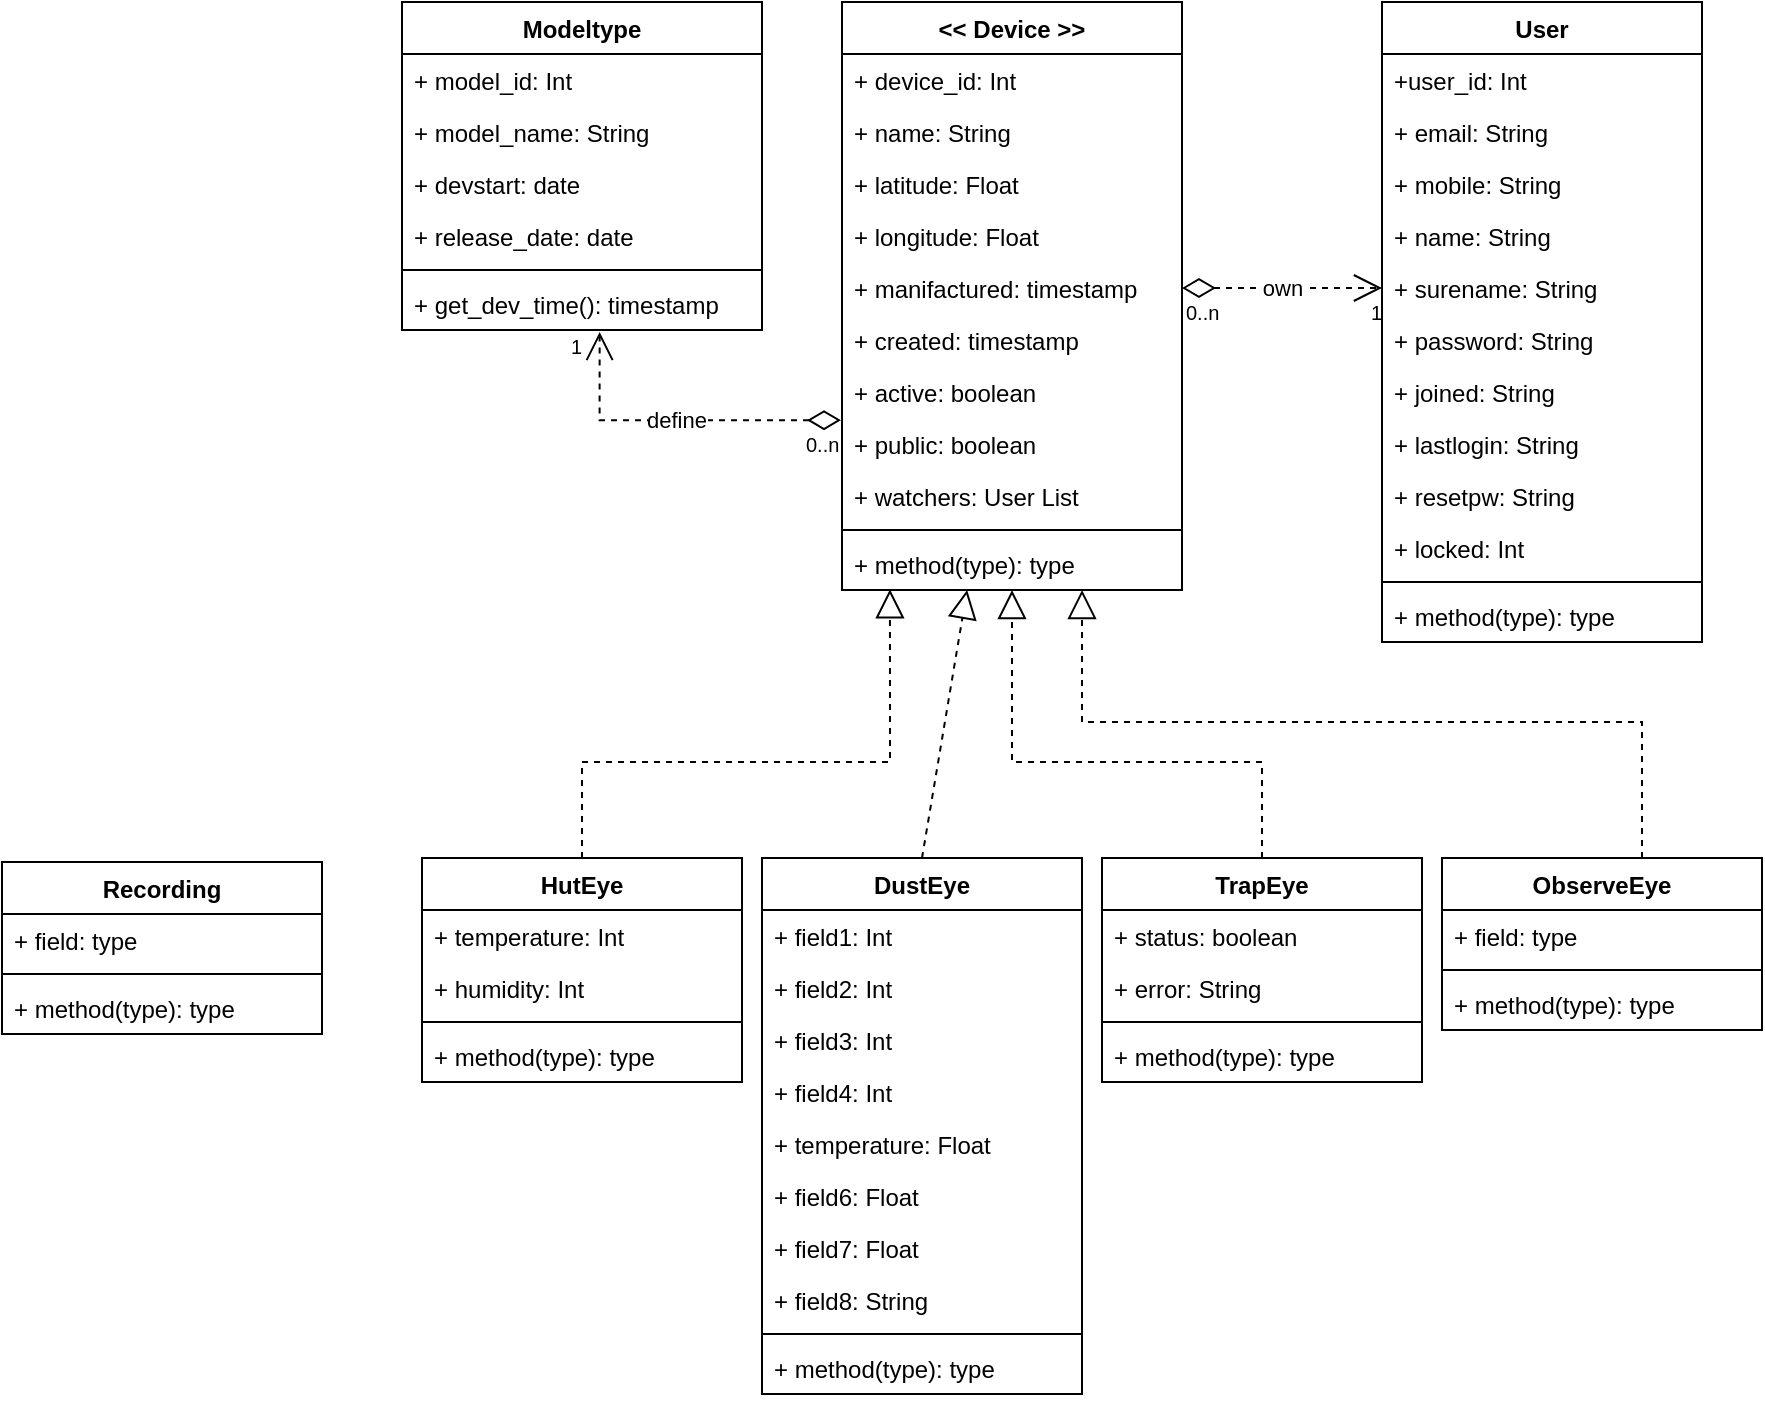 <mxfile version="12.9.4" type="device"><diagram name="Page-1" id="e7e014a7-5840-1c2e-5031-d8a46d1fe8dd"><mxGraphModel dx="2271" dy="617" grid="1" gridSize="10" guides="1" tooltips="1" connect="1" arrows="1" fold="1" page="1" pageScale="1" pageWidth="1169" pageHeight="826" background="#ffffff" math="0" shadow="0"><root><mxCell id="0"/><mxCell id="1" parent="0"/><mxCell id="ZCiqi9FRM28spjj9yHXa-116" style="edgeStyle=orthogonalEdgeStyle;rounded=0;orthogonalLoop=1;jettySize=auto;html=1;dashed=1;endArrow=block;endFill=0;endSize=12;startSize=12;jumpStyle=none;" parent="1" source="ZCiqi9FRM28spjj9yHXa-84" target="ZCiqi9FRM28spjj9yHXa-48" edge="1"><mxGeometry relative="1" as="geometry"><Array as="points"><mxPoint x="470" y="510"/><mxPoint x="345" y="510"/></Array></mxGeometry></mxCell><mxCell id="ZCiqi9FRM28spjj9yHXa-121" value="" style="edgeStyle=orthogonalEdgeStyle;orthogonalLoop=1;jettySize=auto;html=1;dashed=1;startSize=12;endArrow=block;endFill=0;endSize=12;entryX=0.706;entryY=0.998;entryDx=0;entryDy=0;entryPerimeter=0;rounded=0;" parent="1" source="ZCiqi9FRM28spjj9yHXa-98" target="ZCiqi9FRM28spjj9yHXa-48" edge="1"><mxGeometry relative="1" as="geometry"><mxPoint x="750" y="410" as="targetPoint"/><Array as="points"><mxPoint x="660" y="490"/><mxPoint x="380" y="490"/></Array></mxGeometry></mxCell><mxCell id="ZCiqi9FRM28spjj9yHXa-115" value="" style="endArrow=block;dashed=1;endFill=0;endSize=12;html=1;rounded=0;entryX=0.368;entryY=0.998;entryDx=0;entryDy=0;entryPerimeter=0;exitX=0.5;exitY=0;exitDx=0;exitDy=0;" parent="1" source="ZCiqi9FRM28spjj9yHXa-72" target="ZCiqi9FRM28spjj9yHXa-48" edge="1"><mxGeometry width="160" relative="1" as="geometry"><mxPoint x="323" y="550" as="sourcePoint"/><mxPoint x="320" y="409" as="targetPoint"/><Array as="points"/></mxGeometry></mxCell><mxCell id="ZCiqi9FRM28spjj9yHXa-127" value="" style="edgeStyle=orthogonalEdgeStyle;rounded=0;jumpStyle=none;orthogonalLoop=1;jettySize=auto;html=1;dashed=1;startSize=12;endArrow=block;endFill=0;endSize=12;exitX=0.5;exitY=0;exitDx=0;exitDy=0;entryX=0.141;entryY=0.987;entryDx=0;entryDy=0;entryPerimeter=0;" parent="1" source="ZCiqi9FRM28spjj9yHXa-67" target="ZCiqi9FRM28spjj9yHXa-48" edge="1"><mxGeometry relative="1" as="geometry"><mxPoint x="80" y="490" as="sourcePoint"/><mxPoint x="330" y="420" as="targetPoint"/><Array as="points"><mxPoint x="130" y="510"/><mxPoint x="284" y="510"/></Array></mxGeometry></mxCell><mxCell id="ZCiqi9FRM28spjj9yHXa-45" value="&lt;&lt; Device &gt;&gt;&#xA;" style="swimlane;fontStyle=1;align=center;verticalAlign=top;childLayout=stackLayout;horizontal=1;startSize=26;horizontalStack=0;resizeParent=1;resizeParentMax=0;resizeLast=0;collapsible=1;marginBottom=0;" parent="1" vertex="1"><mxGeometry x="260" y="130" width="170" height="294" as="geometry"/></mxCell><mxCell id="ZCiqi9FRM28spjj9yHXa-46" value="+ device_id: Int&#xA;&#xA;" style="text;strokeColor=none;fillColor=none;align=left;verticalAlign=top;spacingLeft=4;spacingRight=4;overflow=hidden;rotatable=0;points=[[0,0.5],[1,0.5]];portConstraint=eastwest;" parent="ZCiqi9FRM28spjj9yHXa-45" vertex="1"><mxGeometry y="26" width="170" height="26" as="geometry"/></mxCell><mxCell id="ZCiqi9FRM28spjj9yHXa-53" value="+ name: String&#xA;&#xA;" style="text;strokeColor=none;fillColor=none;align=left;verticalAlign=top;spacingLeft=4;spacingRight=4;overflow=hidden;rotatable=0;points=[[0,0.5],[1,0.5]];portConstraint=eastwest;" parent="ZCiqi9FRM28spjj9yHXa-45" vertex="1"><mxGeometry y="52" width="170" height="26" as="geometry"/></mxCell><mxCell id="ZCiqi9FRM28spjj9yHXa-54" value="+ latitude: Float&#xA;&#xA;" style="text;strokeColor=none;fillColor=none;align=left;verticalAlign=top;spacingLeft=4;spacingRight=4;overflow=hidden;rotatable=0;points=[[0,0.5],[1,0.5]];portConstraint=eastwest;" parent="ZCiqi9FRM28spjj9yHXa-45" vertex="1"><mxGeometry y="78" width="170" height="26" as="geometry"/></mxCell><mxCell id="ZCiqi9FRM28spjj9yHXa-55" value="+ longitude: Float&#xA;&#xA;" style="text;strokeColor=none;fillColor=none;align=left;verticalAlign=top;spacingLeft=4;spacingRight=4;overflow=hidden;rotatable=0;points=[[0,0.5],[1,0.5]];portConstraint=eastwest;" parent="ZCiqi9FRM28spjj9yHXa-45" vertex="1"><mxGeometry y="104" width="170" height="26" as="geometry"/></mxCell><mxCell id="ZCiqi9FRM28spjj9yHXa-56" value="+ manifactured: timestamp&#xA;&#xA;&#xA;" style="text;strokeColor=none;fillColor=none;align=left;verticalAlign=top;spacingLeft=4;spacingRight=4;overflow=hidden;rotatable=0;points=[[0,0.5],[1,0.5]];portConstraint=eastwest;" parent="ZCiqi9FRM28spjj9yHXa-45" vertex="1"><mxGeometry y="130" width="170" height="26" as="geometry"/></mxCell><mxCell id="ZCiqi9FRM28spjj9yHXa-57" value="+ created: timestamp&#xA;&#xA;&#xA;" style="text;strokeColor=none;fillColor=none;align=left;verticalAlign=top;spacingLeft=4;spacingRight=4;overflow=hidden;rotatable=0;points=[[0,0.5],[1,0.5]];portConstraint=eastwest;" parent="ZCiqi9FRM28spjj9yHXa-45" vertex="1"><mxGeometry y="156" width="170" height="26" as="geometry"/></mxCell><mxCell id="ZCiqi9FRM28spjj9yHXa-138" value="+ active: boolean&#xA;&#xA;&#xA;" style="text;strokeColor=none;fillColor=none;align=left;verticalAlign=top;spacingLeft=4;spacingRight=4;overflow=hidden;rotatable=0;points=[[0,0.5],[1,0.5]];portConstraint=eastwest;" parent="ZCiqi9FRM28spjj9yHXa-45" vertex="1"><mxGeometry y="182" width="170" height="26" as="geometry"/></mxCell><mxCell id="ZCiqi9FRM28spjj9yHXa-107" value="+ public: boolean&#xA;&#xA;&#xA;" style="text;strokeColor=none;fillColor=none;align=left;verticalAlign=top;spacingLeft=4;spacingRight=4;overflow=hidden;rotatable=0;points=[[0,0.5],[1,0.5]];portConstraint=eastwest;" parent="ZCiqi9FRM28spjj9yHXa-45" vertex="1"><mxGeometry y="208" width="170" height="26" as="geometry"/></mxCell><mxCell id="ZCiqi9FRM28spjj9yHXa-151" value="+ watchers: User List&#xA;&#xA; &#xA;&#xA;&#xA;" style="text;strokeColor=none;fillColor=none;align=left;verticalAlign=top;spacingLeft=4;spacingRight=4;overflow=hidden;rotatable=0;points=[[0,0.5],[1,0.5]];portConstraint=eastwest;labelBorderColor=none;" parent="ZCiqi9FRM28spjj9yHXa-45" vertex="1"><mxGeometry y="234" width="170" height="26" as="geometry"/></mxCell><mxCell id="ZCiqi9FRM28spjj9yHXa-47" value="" style="line;strokeWidth=1;fillColor=none;align=left;verticalAlign=middle;spacingTop=-1;spacingLeft=3;spacingRight=3;rotatable=0;labelPosition=right;points=[];portConstraint=eastwest;" parent="ZCiqi9FRM28spjj9yHXa-45" vertex="1"><mxGeometry y="260" width="170" height="8" as="geometry"/></mxCell><mxCell id="ZCiqi9FRM28spjj9yHXa-48" value="+ method(type): type" style="text;strokeColor=none;fillColor=none;align=left;verticalAlign=top;spacingLeft=4;spacingRight=4;overflow=hidden;rotatable=0;points=[[0,0.5],[1,0.5]];portConstraint=eastwest;" parent="ZCiqi9FRM28spjj9yHXa-45" vertex="1"><mxGeometry y="268" width="170" height="26" as="geometry"/></mxCell><mxCell id="ZCiqi9FRM28spjj9yHXa-72" value="DustEye" style="swimlane;fontStyle=1;align=center;verticalAlign=top;childLayout=stackLayout;horizontal=1;startSize=26;horizontalStack=0;resizeParent=1;resizeParentMax=0;resizeLast=0;collapsible=1;marginBottom=0;" parent="1" vertex="1"><mxGeometry x="220" y="558" width="160" height="268" as="geometry"/></mxCell><mxCell id="ZCiqi9FRM28spjj9yHXa-73" value="+ field1: Int" style="text;strokeColor=none;fillColor=none;align=left;verticalAlign=top;spacingLeft=4;spacingRight=4;overflow=hidden;rotatable=0;points=[[0,0.5],[1,0.5]];portConstraint=eastwest;" parent="ZCiqi9FRM28spjj9yHXa-72" vertex="1"><mxGeometry y="26" width="160" height="26" as="geometry"/></mxCell><mxCell id="ZCiqi9FRM28spjj9yHXa-77" value="+ field2: Int" style="text;strokeColor=none;fillColor=none;align=left;verticalAlign=top;spacingLeft=4;spacingRight=4;overflow=hidden;rotatable=0;points=[[0,0.5],[1,0.5]];portConstraint=eastwest;" parent="ZCiqi9FRM28spjj9yHXa-72" vertex="1"><mxGeometry y="52" width="160" height="26" as="geometry"/></mxCell><mxCell id="ZCiqi9FRM28spjj9yHXa-78" value="+ field3: Int" style="text;strokeColor=none;fillColor=none;align=left;verticalAlign=top;spacingLeft=4;spacingRight=4;overflow=hidden;rotatable=0;points=[[0,0.5],[1,0.5]];portConstraint=eastwest;" parent="ZCiqi9FRM28spjj9yHXa-72" vertex="1"><mxGeometry y="78" width="160" height="26" as="geometry"/></mxCell><mxCell id="ZCiqi9FRM28spjj9yHXa-79" value="+ field4: Int" style="text;strokeColor=none;fillColor=none;align=left;verticalAlign=top;spacingLeft=4;spacingRight=4;overflow=hidden;rotatable=0;points=[[0,0.5],[1,0.5]];portConstraint=eastwest;" parent="ZCiqi9FRM28spjj9yHXa-72" vertex="1"><mxGeometry y="104" width="160" height="26" as="geometry"/></mxCell><mxCell id="ZCiqi9FRM28spjj9yHXa-80" value="+ temperature: Float" style="text;strokeColor=none;fillColor=none;align=left;verticalAlign=top;spacingLeft=4;spacingRight=4;overflow=hidden;rotatable=0;points=[[0,0.5],[1,0.5]];portConstraint=eastwest;" parent="ZCiqi9FRM28spjj9yHXa-72" vertex="1"><mxGeometry y="130" width="160" height="26" as="geometry"/></mxCell><mxCell id="ZCiqi9FRM28spjj9yHXa-81" value="+ field6: Float" style="text;strokeColor=none;fillColor=none;align=left;verticalAlign=top;spacingLeft=4;spacingRight=4;overflow=hidden;rotatable=0;points=[[0,0.5],[1,0.5]];portConstraint=eastwest;" parent="ZCiqi9FRM28spjj9yHXa-72" vertex="1"><mxGeometry y="156" width="160" height="26" as="geometry"/></mxCell><mxCell id="ZCiqi9FRM28spjj9yHXa-82" value="+ field7: Float" style="text;strokeColor=none;fillColor=none;align=left;verticalAlign=top;spacingLeft=4;spacingRight=4;overflow=hidden;rotatable=0;points=[[0,0.5],[1,0.5]];portConstraint=eastwest;" parent="ZCiqi9FRM28spjj9yHXa-72" vertex="1"><mxGeometry y="182" width="160" height="26" as="geometry"/></mxCell><mxCell id="ZCiqi9FRM28spjj9yHXa-83" value="+ field8: String" style="text;strokeColor=none;fillColor=none;align=left;verticalAlign=top;spacingLeft=4;spacingRight=4;overflow=hidden;rotatable=0;points=[[0,0.5],[1,0.5]];portConstraint=eastwest;" parent="ZCiqi9FRM28spjj9yHXa-72" vertex="1"><mxGeometry y="208" width="160" height="26" as="geometry"/></mxCell><mxCell id="ZCiqi9FRM28spjj9yHXa-74" value="" style="line;strokeWidth=1;fillColor=none;align=left;verticalAlign=middle;spacingTop=-1;spacingLeft=3;spacingRight=3;rotatable=0;labelPosition=right;points=[];portConstraint=eastwest;" parent="ZCiqi9FRM28spjj9yHXa-72" vertex="1"><mxGeometry y="234" width="160" height="8" as="geometry"/></mxCell><mxCell id="ZCiqi9FRM28spjj9yHXa-75" value="+ method(type): type" style="text;strokeColor=none;fillColor=none;align=left;verticalAlign=top;spacingLeft=4;spacingRight=4;overflow=hidden;rotatable=0;points=[[0,0.5],[1,0.5]];portConstraint=eastwest;" parent="ZCiqi9FRM28spjj9yHXa-72" vertex="1"><mxGeometry y="242" width="160" height="26" as="geometry"/></mxCell><mxCell id="ZCiqi9FRM28spjj9yHXa-67" value="HutEye" style="swimlane;fontStyle=1;align=center;verticalAlign=top;childLayout=stackLayout;horizontal=1;startSize=26;horizontalStack=0;resizeParent=1;resizeParentMax=0;resizeLast=0;collapsible=1;marginBottom=0;" parent="1" vertex="1"><mxGeometry x="50" y="558" width="160" height="112" as="geometry"/></mxCell><mxCell id="ZCiqi9FRM28spjj9yHXa-68" value="+ temperature: Int" style="text;strokeColor=none;fillColor=none;align=left;verticalAlign=top;spacingLeft=4;spacingRight=4;overflow=hidden;rotatable=0;points=[[0,0.5],[1,0.5]];portConstraint=eastwest;" parent="ZCiqi9FRM28spjj9yHXa-67" vertex="1"><mxGeometry y="26" width="160" height="26" as="geometry"/></mxCell><mxCell id="ZCiqi9FRM28spjj9yHXa-71" value="+ humidity: Int" style="text;strokeColor=none;fillColor=none;align=left;verticalAlign=top;spacingLeft=4;spacingRight=4;overflow=hidden;rotatable=0;points=[[0,0.5],[1,0.5]];portConstraint=eastwest;" parent="ZCiqi9FRM28spjj9yHXa-67" vertex="1"><mxGeometry y="52" width="160" height="26" as="geometry"/></mxCell><mxCell id="ZCiqi9FRM28spjj9yHXa-69" value="" style="line;strokeWidth=1;fillColor=none;align=left;verticalAlign=middle;spacingTop=-1;spacingLeft=3;spacingRight=3;rotatable=0;labelPosition=right;points=[];portConstraint=eastwest;" parent="ZCiqi9FRM28spjj9yHXa-67" vertex="1"><mxGeometry y="78" width="160" height="8" as="geometry"/></mxCell><mxCell id="ZCiqi9FRM28spjj9yHXa-70" value="+ method(type): type" style="text;strokeColor=none;fillColor=none;align=left;verticalAlign=top;spacingLeft=4;spacingRight=4;overflow=hidden;rotatable=0;points=[[0,0.5],[1,0.5]];portConstraint=eastwest;" parent="ZCiqi9FRM28spjj9yHXa-67" vertex="1"><mxGeometry y="86" width="160" height="26" as="geometry"/></mxCell><mxCell id="ZCiqi9FRM28spjj9yHXa-84" value="TrapEye" style="swimlane;fontStyle=1;align=center;verticalAlign=top;childLayout=stackLayout;horizontal=1;startSize=26;horizontalStack=0;resizeParent=1;resizeParentMax=0;resizeLast=0;collapsible=1;marginBottom=0;" parent="1" vertex="1"><mxGeometry x="390" y="558" width="160" height="112" as="geometry"/></mxCell><mxCell id="ZCiqi9FRM28spjj9yHXa-85" value="+ status: boolean" style="text;strokeColor=none;fillColor=none;align=left;verticalAlign=top;spacingLeft=4;spacingRight=4;overflow=hidden;rotatable=0;points=[[0,0.5],[1,0.5]];portConstraint=eastwest;" parent="ZCiqi9FRM28spjj9yHXa-84" vertex="1"><mxGeometry y="26" width="160" height="26" as="geometry"/></mxCell><mxCell id="ZCiqi9FRM28spjj9yHXa-97" value="+ error: String" style="text;strokeColor=none;fillColor=none;align=left;verticalAlign=top;spacingLeft=4;spacingRight=4;overflow=hidden;rotatable=0;points=[[0,0.5],[1,0.5]];portConstraint=eastwest;" parent="ZCiqi9FRM28spjj9yHXa-84" vertex="1"><mxGeometry y="52" width="160" height="26" as="geometry"/></mxCell><mxCell id="ZCiqi9FRM28spjj9yHXa-86" value="" style="line;strokeWidth=1;fillColor=none;align=left;verticalAlign=middle;spacingTop=-1;spacingLeft=3;spacingRight=3;rotatable=0;labelPosition=right;points=[];portConstraint=eastwest;" parent="ZCiqi9FRM28spjj9yHXa-84" vertex="1"><mxGeometry y="78" width="160" height="8" as="geometry"/></mxCell><mxCell id="ZCiqi9FRM28spjj9yHXa-87" value="+ method(type): type" style="text;strokeColor=none;fillColor=none;align=left;verticalAlign=top;spacingLeft=4;spacingRight=4;overflow=hidden;rotatable=0;points=[[0,0.5],[1,0.5]];portConstraint=eastwest;" parent="ZCiqi9FRM28spjj9yHXa-84" vertex="1"><mxGeometry y="86" width="160" height="26" as="geometry"/></mxCell><mxCell id="ZCiqi9FRM28spjj9yHXa-98" value="ObserveEye" style="swimlane;fontStyle=1;align=center;verticalAlign=top;childLayout=stackLayout;horizontal=1;startSize=26;horizontalStack=0;resizeParent=1;resizeParentMax=0;resizeLast=0;collapsible=1;marginBottom=0;" parent="1" vertex="1"><mxGeometry x="560" y="558" width="160" height="86" as="geometry"/></mxCell><mxCell id="ZCiqi9FRM28spjj9yHXa-99" value="+ field: type" style="text;strokeColor=none;fillColor=none;align=left;verticalAlign=top;spacingLeft=4;spacingRight=4;overflow=hidden;rotatable=0;points=[[0,0.5],[1,0.5]];portConstraint=eastwest;" parent="ZCiqi9FRM28spjj9yHXa-98" vertex="1"><mxGeometry y="26" width="160" height="26" as="geometry"/></mxCell><mxCell id="ZCiqi9FRM28spjj9yHXa-100" value="" style="line;strokeWidth=1;fillColor=none;align=left;verticalAlign=middle;spacingTop=-1;spacingLeft=3;spacingRight=3;rotatable=0;labelPosition=right;points=[];portConstraint=eastwest;" parent="ZCiqi9FRM28spjj9yHXa-98" vertex="1"><mxGeometry y="52" width="160" height="8" as="geometry"/></mxCell><mxCell id="ZCiqi9FRM28spjj9yHXa-101" value="+ method(type): type" style="text;strokeColor=none;fillColor=none;align=left;verticalAlign=top;spacingLeft=4;spacingRight=4;overflow=hidden;rotatable=0;points=[[0,0.5],[1,0.5]];portConstraint=eastwest;" parent="ZCiqi9FRM28spjj9yHXa-98" vertex="1"><mxGeometry y="60" width="160" height="26" as="geometry"/></mxCell><mxCell id="ZCiqi9FRM28spjj9yHXa-156" value="&lt;div&gt;own&lt;/div&gt;" style="endArrow=open;html=1;endSize=12;startArrow=diamondThin;startSize=14;startFill=0;edgeStyle=orthogonalEdgeStyle;dashed=1;" parent="1" source="ZCiqi9FRM28spjj9yHXa-56" target="ZCiqi9FRM28spjj9yHXa-110" edge="1"><mxGeometry relative="1" as="geometry"><mxPoint x="430" y="280" as="sourcePoint"/><mxPoint x="570" y="263" as="targetPoint"/></mxGeometry></mxCell><mxCell id="ZCiqi9FRM28spjj9yHXa-157" value="0..n" style="resizable=0;html=1;align=left;verticalAlign=top;labelBackgroundColor=#ffffff;fontSize=10;" parent="ZCiqi9FRM28spjj9yHXa-156" connectable="0" vertex="1"><mxGeometry x="-1" relative="1" as="geometry"/></mxCell><mxCell id="ZCiqi9FRM28spjj9yHXa-158" value="1" style="resizable=0;html=1;align=right;verticalAlign=top;labelBackgroundColor=#ffffff;fontSize=10;" parent="ZCiqi9FRM28spjj9yHXa-156" connectable="0" vertex="1"><mxGeometry x="1" relative="1" as="geometry"/></mxCell><mxCell id="ZCiqi9FRM28spjj9yHXa-102" value="User" style="swimlane;fontStyle=1;align=center;verticalAlign=top;childLayout=stackLayout;horizontal=1;startSize=26;horizontalStack=0;resizeParent=1;resizeParentMax=0;resizeLast=0;collapsible=1;marginBottom=0;" parent="1" vertex="1"><mxGeometry x="530" y="130" width="160" height="320" as="geometry"/></mxCell><mxCell id="ZCiqi9FRM28spjj9yHXa-103" value="+user_id: Int" style="text;strokeColor=none;fillColor=none;align=left;verticalAlign=top;spacingLeft=4;spacingRight=4;overflow=hidden;rotatable=0;points=[[0,0.5],[1,0.5]];portConstraint=eastwest;" parent="ZCiqi9FRM28spjj9yHXa-102" vertex="1"><mxGeometry y="26" width="160" height="26" as="geometry"/></mxCell><mxCell id="ZCiqi9FRM28spjj9yHXa-144" value="+ email: String" style="text;strokeColor=none;fillColor=none;align=left;verticalAlign=top;spacingLeft=4;spacingRight=4;overflow=hidden;rotatable=0;points=[[0,0.5],[1,0.5]];portConstraint=eastwest;" parent="ZCiqi9FRM28spjj9yHXa-102" vertex="1"><mxGeometry y="52" width="160" height="26" as="geometry"/></mxCell><mxCell id="ZCiqi9FRM28spjj9yHXa-106" value="+ mobile: String" style="text;strokeColor=none;fillColor=none;align=left;verticalAlign=top;spacingLeft=4;spacingRight=4;overflow=hidden;rotatable=0;points=[[0,0.5],[1,0.5]];portConstraint=eastwest;" parent="ZCiqi9FRM28spjj9yHXa-102" vertex="1"><mxGeometry y="78" width="160" height="26" as="geometry"/></mxCell><mxCell id="ZCiqi9FRM28spjj9yHXa-109" value="+ name: String" style="text;strokeColor=none;fillColor=none;align=left;verticalAlign=top;spacingLeft=4;spacingRight=4;overflow=hidden;rotatable=0;points=[[0,0.5],[1,0.5]];portConstraint=eastwest;" parent="ZCiqi9FRM28spjj9yHXa-102" vertex="1"><mxGeometry y="104" width="160" height="26" as="geometry"/></mxCell><mxCell id="ZCiqi9FRM28spjj9yHXa-110" value="+ surename: String" style="text;strokeColor=none;fillColor=none;align=left;verticalAlign=top;spacingLeft=4;spacingRight=4;overflow=hidden;rotatable=0;points=[[0,0.5],[1,0.5]];portConstraint=eastwest;" parent="ZCiqi9FRM28spjj9yHXa-102" vertex="1"><mxGeometry y="130" width="160" height="26" as="geometry"/></mxCell><mxCell id="ZCiqi9FRM28spjj9yHXa-108" value="+ password: String" style="text;strokeColor=none;fillColor=none;align=left;verticalAlign=top;spacingLeft=4;spacingRight=4;overflow=hidden;rotatable=0;points=[[0,0.5],[1,0.5]];portConstraint=eastwest;" parent="ZCiqi9FRM28spjj9yHXa-102" vertex="1"><mxGeometry y="156" width="160" height="26" as="geometry"/></mxCell><mxCell id="ZCiqi9FRM28spjj9yHXa-111" value="+ joined: String" style="text;strokeColor=none;fillColor=none;align=left;verticalAlign=top;spacingLeft=4;spacingRight=4;overflow=hidden;rotatable=0;points=[[0,0.5],[1,0.5]];portConstraint=eastwest;" parent="ZCiqi9FRM28spjj9yHXa-102" vertex="1"><mxGeometry y="182" width="160" height="26" as="geometry"/></mxCell><mxCell id="ZCiqi9FRM28spjj9yHXa-112" value="+ lastlogin: String" style="text;strokeColor=none;fillColor=none;align=left;verticalAlign=top;spacingLeft=4;spacingRight=4;overflow=hidden;rotatable=0;points=[[0,0.5],[1,0.5]];portConstraint=eastwest;" parent="ZCiqi9FRM28spjj9yHXa-102" vertex="1"><mxGeometry y="208" width="160" height="26" as="geometry"/></mxCell><mxCell id="ZCiqi9FRM28spjj9yHXa-137" value="+ resetpw: String" style="text;strokeColor=none;fillColor=none;align=left;verticalAlign=top;spacingLeft=4;spacingRight=4;overflow=hidden;rotatable=0;points=[[0,0.5],[1,0.5]];portConstraint=eastwest;" parent="ZCiqi9FRM28spjj9yHXa-102" vertex="1"><mxGeometry y="234" width="160" height="26" as="geometry"/></mxCell><mxCell id="ZCiqi9FRM28spjj9yHXa-136" value="+ locked: Int" style="text;strokeColor=none;fillColor=none;align=left;verticalAlign=top;spacingLeft=4;spacingRight=4;overflow=hidden;rotatable=0;points=[[0,0.5],[1,0.5]];portConstraint=eastwest;" parent="ZCiqi9FRM28spjj9yHXa-102" vertex="1"><mxGeometry y="260" width="160" height="26" as="geometry"/></mxCell><mxCell id="ZCiqi9FRM28spjj9yHXa-104" value="" style="line;strokeWidth=1;fillColor=none;align=left;verticalAlign=middle;spacingTop=-1;spacingLeft=3;spacingRight=3;rotatable=0;labelPosition=right;points=[];portConstraint=eastwest;" parent="ZCiqi9FRM28spjj9yHXa-102" vertex="1"><mxGeometry y="286" width="160" height="8" as="geometry"/></mxCell><mxCell id="ZCiqi9FRM28spjj9yHXa-105" value="+ method(type): type" style="text;strokeColor=none;fillColor=none;align=left;verticalAlign=top;spacingLeft=4;spacingRight=4;overflow=hidden;rotatable=0;points=[[0,0.5],[1,0.5]];portConstraint=eastwest;" parent="ZCiqi9FRM28spjj9yHXa-102" vertex="1"><mxGeometry y="294" width="160" height="26" as="geometry"/></mxCell><mxCell id="ZCiqi9FRM28spjj9yHXa-58" value="Modeltype" style="swimlane;fontStyle=1;align=center;verticalAlign=top;childLayout=stackLayout;horizontal=1;startSize=26;horizontalStack=0;resizeParent=1;resizeParentMax=0;resizeLast=0;collapsible=1;marginBottom=0;" parent="1" vertex="1"><mxGeometry x="40" y="130" width="180" height="164" as="geometry"/></mxCell><mxCell id="ZCiqi9FRM28spjj9yHXa-59" value="+ model_id: Int" style="text;strokeColor=none;fillColor=none;align=left;verticalAlign=top;spacingLeft=4;spacingRight=4;overflow=hidden;rotatable=0;points=[[0,0.5],[1,0.5]];portConstraint=eastwest;" parent="ZCiqi9FRM28spjj9yHXa-58" vertex="1"><mxGeometry y="26" width="180" height="26" as="geometry"/></mxCell><mxCell id="ZCiqi9FRM28spjj9yHXa-94" value="+ model_name: String" style="text;strokeColor=none;fillColor=none;align=left;verticalAlign=top;spacingLeft=4;spacingRight=4;overflow=hidden;rotatable=0;points=[[0,0.5],[1,0.5]];portConstraint=eastwest;" parent="ZCiqi9FRM28spjj9yHXa-58" vertex="1"><mxGeometry y="52" width="180" height="26" as="geometry"/></mxCell><mxCell id="ZCiqi9FRM28spjj9yHXa-95" value="+ devstart: date" style="text;strokeColor=none;fillColor=none;align=left;verticalAlign=top;spacingLeft=4;spacingRight=4;overflow=hidden;rotatable=0;points=[[0,0.5],[1,0.5]];portConstraint=eastwest;" parent="ZCiqi9FRM28spjj9yHXa-58" vertex="1"><mxGeometry y="78" width="180" height="26" as="geometry"/></mxCell><mxCell id="ZCiqi9FRM28spjj9yHXa-96" value="+ release_date: date" style="text;strokeColor=none;fillColor=none;align=left;verticalAlign=top;spacingLeft=4;spacingRight=4;overflow=hidden;rotatable=0;points=[[0,0.5],[1,0.5]];portConstraint=eastwest;" parent="ZCiqi9FRM28spjj9yHXa-58" vertex="1"><mxGeometry y="104" width="180" height="26" as="geometry"/></mxCell><mxCell id="ZCiqi9FRM28spjj9yHXa-60" value="" style="line;strokeWidth=1;fillColor=none;align=left;verticalAlign=middle;spacingTop=-1;spacingLeft=3;spacingRight=3;rotatable=0;labelPosition=right;points=[];portConstraint=eastwest;" parent="ZCiqi9FRM28spjj9yHXa-58" vertex="1"><mxGeometry y="130" width="180" height="8" as="geometry"/></mxCell><mxCell id="ZCiqi9FRM28spjj9yHXa-61" value="+ get_dev_time(): timestamp" style="text;strokeColor=none;fillColor=none;align=left;verticalAlign=top;spacingLeft=4;spacingRight=4;overflow=hidden;rotatable=0;points=[[0,0.5],[1,0.5]];portConstraint=eastwest;" parent="ZCiqi9FRM28spjj9yHXa-58" vertex="1"><mxGeometry y="138" width="180" height="26" as="geometry"/></mxCell><mxCell id="ZCiqi9FRM28spjj9yHXa-159" value="define" style="endArrow=open;html=1;endSize=12;startArrow=diamondThin;startSize=14;startFill=0;edgeStyle=orthogonalEdgeStyle;dashed=1;entryX=0.549;entryY=1.037;entryDx=0;entryDy=0;entryPerimeter=0;exitX=-0.003;exitY=1.042;exitDx=0;exitDy=0;exitPerimeter=0;rounded=0;" parent="1" source="ZCiqi9FRM28spjj9yHXa-138" target="ZCiqi9FRM28spjj9yHXa-61" edge="1"><mxGeometry relative="1" as="geometry"><mxPoint x="50" y="360" as="sourcePoint"/><mxPoint x="210" y="360" as="targetPoint"/></mxGeometry></mxCell><mxCell id="ZCiqi9FRM28spjj9yHXa-160" value="0..n" style="resizable=0;html=1;align=left;verticalAlign=top;labelBackgroundColor=#ffffff;fontSize=10;" parent="ZCiqi9FRM28spjj9yHXa-159" connectable="0" vertex="1"><mxGeometry x="-1" relative="1" as="geometry"><mxPoint x="-19.49" as="offset"/></mxGeometry></mxCell><mxCell id="ZCiqi9FRM28spjj9yHXa-161" value="1" style="resizable=0;html=1;align=right;verticalAlign=top;labelBackgroundColor=#ffffff;fontSize=10;" parent="ZCiqi9FRM28spjj9yHXa-159" connectable="0" vertex="1"><mxGeometry x="1" relative="1" as="geometry"><mxPoint x="-8.82" y="-4.91" as="offset"/></mxGeometry></mxCell><mxCell id="ZCiqi9FRM28spjj9yHXa-162" value="Recording" style="swimlane;fontStyle=1;align=center;verticalAlign=top;childLayout=stackLayout;horizontal=1;startSize=26;horizontalStack=0;resizeParent=1;resizeParentMax=0;resizeLast=0;collapsible=1;marginBottom=0;" parent="1" vertex="1"><mxGeometry x="-160" y="560" width="160" height="86" as="geometry"/></mxCell><mxCell id="ZCiqi9FRM28spjj9yHXa-163" value="+ field: type" style="text;strokeColor=none;fillColor=none;align=left;verticalAlign=top;spacingLeft=4;spacingRight=4;overflow=hidden;rotatable=0;points=[[0,0.5],[1,0.5]];portConstraint=eastwest;" parent="ZCiqi9FRM28spjj9yHXa-162" vertex="1"><mxGeometry y="26" width="160" height="26" as="geometry"/></mxCell><mxCell id="ZCiqi9FRM28spjj9yHXa-164" value="" style="line;strokeWidth=1;fillColor=none;align=left;verticalAlign=middle;spacingTop=-1;spacingLeft=3;spacingRight=3;rotatable=0;labelPosition=right;points=[];portConstraint=eastwest;" parent="ZCiqi9FRM28spjj9yHXa-162" vertex="1"><mxGeometry y="52" width="160" height="8" as="geometry"/></mxCell><mxCell id="ZCiqi9FRM28spjj9yHXa-165" value="+ method(type): type" style="text;strokeColor=none;fillColor=none;align=left;verticalAlign=top;spacingLeft=4;spacingRight=4;overflow=hidden;rotatable=0;points=[[0,0.5],[1,0.5]];portConstraint=eastwest;" parent="ZCiqi9FRM28spjj9yHXa-162" vertex="1"><mxGeometry y="60" width="160" height="26" as="geometry"/></mxCell></root></mxGraphModel></diagram></mxfile>